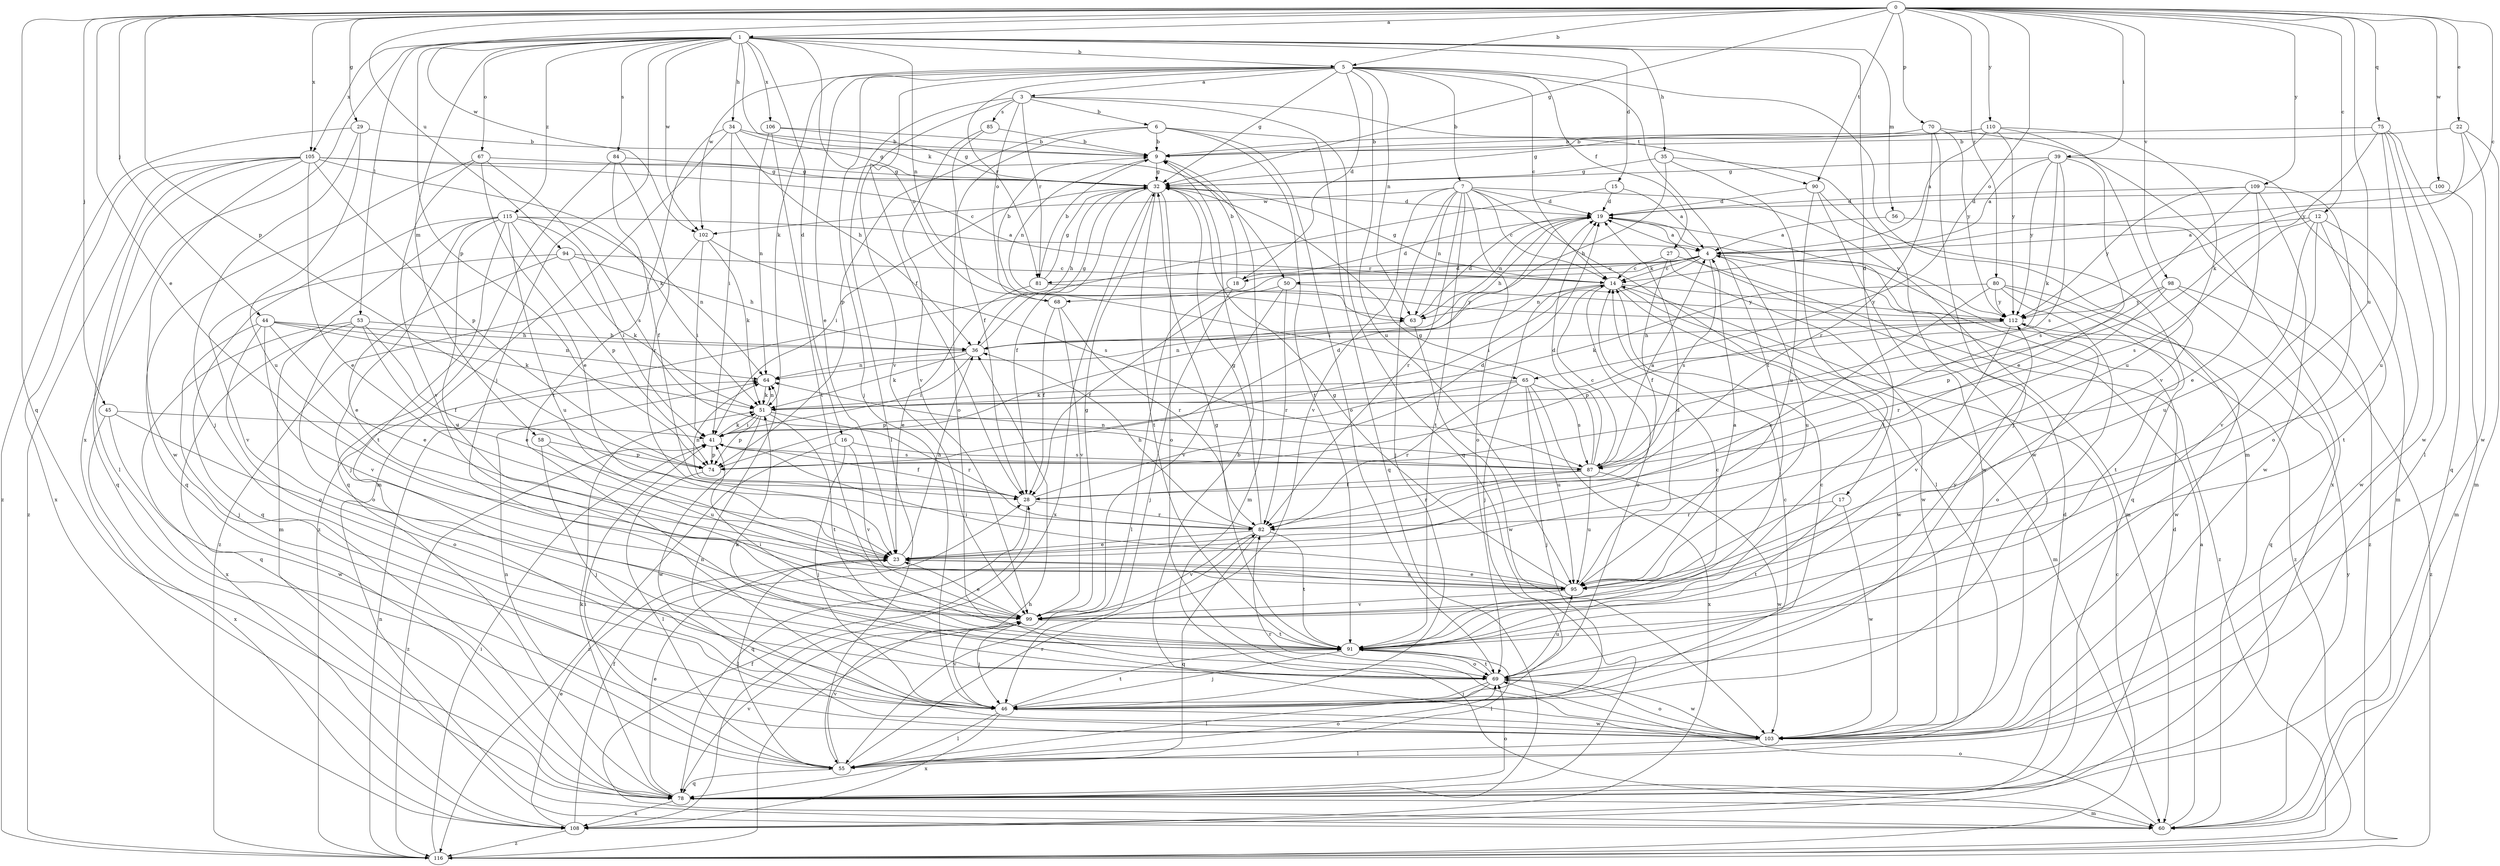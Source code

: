 strict digraph  {
0;
1;
3;
4;
5;
6;
7;
9;
12;
14;
15;
16;
17;
18;
19;
22;
23;
27;
28;
29;
32;
34;
35;
36;
39;
41;
44;
45;
46;
50;
51;
53;
55;
56;
58;
60;
63;
64;
65;
67;
68;
69;
70;
74;
75;
78;
80;
81;
82;
84;
85;
87;
90;
91;
94;
95;
98;
99;
100;
102;
103;
105;
106;
108;
109;
110;
112;
115;
116;
0 -> 1  [label=a];
0 -> 5  [label=b];
0 -> 12  [label=c];
0 -> 14  [label=c];
0 -> 22  [label=e];
0 -> 23  [label=e];
0 -> 29  [label=g];
0 -> 32  [label=g];
0 -> 39  [label=i];
0 -> 44  [label=j];
0 -> 45  [label=j];
0 -> 65  [label=o];
0 -> 70  [label=p];
0 -> 74  [label=p];
0 -> 75  [label=q];
0 -> 78  [label=q];
0 -> 80  [label=r];
0 -> 90  [label=t];
0 -> 94  [label=u];
0 -> 95  [label=u];
0 -> 98  [label=v];
0 -> 100  [label=w];
0 -> 102  [label=w];
0 -> 105  [label=x];
0 -> 109  [label=y];
0 -> 110  [label=y];
1 -> 5  [label=b];
1 -> 15  [label=d];
1 -> 16  [label=d];
1 -> 17  [label=d];
1 -> 34  [label=h];
1 -> 35  [label=h];
1 -> 46  [label=j];
1 -> 50  [label=k];
1 -> 53  [label=l];
1 -> 56  [label=m];
1 -> 58  [label=m];
1 -> 63  [label=n];
1 -> 65  [label=o];
1 -> 67  [label=o];
1 -> 74  [label=p];
1 -> 84  [label=s];
1 -> 102  [label=w];
1 -> 105  [label=x];
1 -> 106  [label=x];
1 -> 108  [label=x];
1 -> 115  [label=z];
3 -> 6  [label=b];
3 -> 55  [label=l];
3 -> 68  [label=o];
3 -> 78  [label=q];
3 -> 81  [label=r];
3 -> 85  [label=s];
3 -> 90  [label=t];
3 -> 99  [label=v];
4 -> 14  [label=c];
4 -> 18  [label=d];
4 -> 41  [label=i];
4 -> 50  [label=k];
4 -> 68  [label=o];
4 -> 81  [label=r];
4 -> 87  [label=s];
4 -> 95  [label=u];
4 -> 116  [label=z];
5 -> 3  [label=a];
5 -> 7  [label=b];
5 -> 14  [label=c];
5 -> 18  [label=d];
5 -> 23  [label=e];
5 -> 27  [label=f];
5 -> 28  [label=f];
5 -> 32  [label=g];
5 -> 46  [label=j];
5 -> 51  [label=k];
5 -> 60  [label=m];
5 -> 63  [label=n];
5 -> 81  [label=r];
5 -> 91  [label=t];
5 -> 95  [label=u];
5 -> 102  [label=w];
6 -> 9  [label=b];
6 -> 28  [label=f];
6 -> 69  [label=o];
6 -> 74  [label=p];
6 -> 78  [label=q];
6 -> 91  [label=t];
7 -> 14  [label=c];
7 -> 19  [label=d];
7 -> 46  [label=j];
7 -> 55  [label=l];
7 -> 60  [label=m];
7 -> 63  [label=n];
7 -> 69  [label=o];
7 -> 82  [label=r];
7 -> 91  [label=t];
7 -> 99  [label=v];
7 -> 102  [label=w];
9 -> 32  [label=g];
9 -> 60  [label=m];
9 -> 63  [label=n];
12 -> 4  [label=a];
12 -> 87  [label=s];
12 -> 91  [label=t];
12 -> 95  [label=u];
12 -> 99  [label=v];
12 -> 103  [label=w];
14 -> 32  [label=g];
14 -> 46  [label=j];
14 -> 60  [label=m];
14 -> 63  [label=n];
14 -> 69  [label=o];
14 -> 103  [label=w];
14 -> 112  [label=y];
15 -> 4  [label=a];
15 -> 19  [label=d];
15 -> 116  [label=z];
16 -> 46  [label=j];
16 -> 87  [label=s];
16 -> 99  [label=v];
16 -> 116  [label=z];
17 -> 82  [label=r];
17 -> 91  [label=t];
17 -> 103  [label=w];
18 -> 9  [label=b];
18 -> 19  [label=d];
18 -> 46  [label=j];
18 -> 55  [label=l];
19 -> 4  [label=a];
19 -> 36  [label=h];
19 -> 41  [label=i];
19 -> 63  [label=n];
19 -> 112  [label=y];
22 -> 9  [label=b];
22 -> 60  [label=m];
22 -> 103  [label=w];
22 -> 112  [label=y];
23 -> 36  [label=h];
23 -> 55  [label=l];
23 -> 95  [label=u];
27 -> 14  [label=c];
27 -> 28  [label=f];
27 -> 103  [label=w];
27 -> 116  [label=z];
28 -> 19  [label=d];
28 -> 64  [label=n];
28 -> 78  [label=q];
28 -> 82  [label=r];
29 -> 9  [label=b];
29 -> 46  [label=j];
29 -> 95  [label=u];
29 -> 116  [label=z];
32 -> 19  [label=d];
32 -> 28  [label=f];
32 -> 36  [label=h];
32 -> 41  [label=i];
32 -> 69  [label=o];
32 -> 91  [label=t];
32 -> 108  [label=x];
34 -> 9  [label=b];
34 -> 32  [label=g];
34 -> 36  [label=h];
34 -> 41  [label=i];
34 -> 60  [label=m];
34 -> 91  [label=t];
35 -> 32  [label=g];
35 -> 36  [label=h];
35 -> 95  [label=u];
35 -> 103  [label=w];
36 -> 32  [label=g];
36 -> 41  [label=i];
36 -> 51  [label=k];
36 -> 64  [label=n];
39 -> 4  [label=a];
39 -> 23  [label=e];
39 -> 32  [label=g];
39 -> 51  [label=k];
39 -> 60  [label=m];
39 -> 87  [label=s];
39 -> 112  [label=y];
41 -> 28  [label=f];
41 -> 51  [label=k];
41 -> 74  [label=p];
41 -> 87  [label=s];
41 -> 116  [label=z];
44 -> 23  [label=e];
44 -> 36  [label=h];
44 -> 46  [label=j];
44 -> 51  [label=k];
44 -> 64  [label=n];
44 -> 69  [label=o];
44 -> 99  [label=v];
45 -> 41  [label=i];
45 -> 69  [label=o];
45 -> 103  [label=w];
45 -> 108  [label=x];
46 -> 14  [label=c];
46 -> 55  [label=l];
46 -> 91  [label=t];
46 -> 99  [label=v];
46 -> 103  [label=w];
46 -> 108  [label=x];
50 -> 28  [label=f];
50 -> 82  [label=r];
50 -> 99  [label=v];
50 -> 112  [label=y];
51 -> 41  [label=i];
51 -> 64  [label=n];
51 -> 74  [label=p];
51 -> 82  [label=r];
51 -> 91  [label=t];
51 -> 103  [label=w];
53 -> 23  [label=e];
53 -> 28  [label=f];
53 -> 36  [label=h];
53 -> 69  [label=o];
53 -> 78  [label=q];
53 -> 108  [label=x];
55 -> 41  [label=i];
55 -> 64  [label=n];
55 -> 69  [label=o];
55 -> 78  [label=q];
55 -> 82  [label=r];
55 -> 99  [label=v];
56 -> 4  [label=a];
56 -> 116  [label=z];
58 -> 46  [label=j];
58 -> 74  [label=p];
58 -> 95  [label=u];
60 -> 4  [label=a];
60 -> 28  [label=f];
60 -> 69  [label=o];
60 -> 112  [label=y];
63 -> 19  [label=d];
63 -> 64  [label=n];
63 -> 103  [label=w];
64 -> 51  [label=k];
65 -> 46  [label=j];
65 -> 51  [label=k];
65 -> 74  [label=p];
65 -> 82  [label=r];
65 -> 87  [label=s];
65 -> 95  [label=u];
65 -> 108  [label=x];
67 -> 23  [label=e];
67 -> 32  [label=g];
67 -> 78  [label=q];
67 -> 87  [label=s];
67 -> 99  [label=v];
68 -> 9  [label=b];
68 -> 28  [label=f];
68 -> 82  [label=r];
68 -> 99  [label=v];
69 -> 14  [label=c];
69 -> 46  [label=j];
69 -> 51  [label=k];
69 -> 55  [label=l];
69 -> 91  [label=t];
69 -> 95  [label=u];
69 -> 103  [label=w];
70 -> 9  [label=b];
70 -> 46  [label=j];
70 -> 82  [label=r];
70 -> 108  [label=x];
70 -> 112  [label=y];
74 -> 19  [label=d];
74 -> 55  [label=l];
75 -> 9  [label=b];
75 -> 51  [label=k];
75 -> 55  [label=l];
75 -> 78  [label=q];
75 -> 95  [label=u];
75 -> 103  [label=w];
78 -> 19  [label=d];
78 -> 23  [label=e];
78 -> 51  [label=k];
78 -> 60  [label=m];
78 -> 69  [label=o];
78 -> 99  [label=v];
78 -> 108  [label=x];
80 -> 23  [label=e];
80 -> 46  [label=j];
80 -> 51  [label=k];
80 -> 91  [label=t];
80 -> 103  [label=w];
80 -> 112  [label=y];
81 -> 9  [label=b];
81 -> 23  [label=e];
81 -> 32  [label=g];
81 -> 112  [label=y];
82 -> 23  [label=e];
82 -> 32  [label=g];
82 -> 36  [label=h];
82 -> 78  [label=q];
82 -> 91  [label=t];
82 -> 99  [label=v];
84 -> 28  [label=f];
84 -> 32  [label=g];
84 -> 78  [label=q];
84 -> 82  [label=r];
85 -> 9  [label=b];
85 -> 69  [label=o];
85 -> 99  [label=v];
87 -> 4  [label=a];
87 -> 14  [label=c];
87 -> 19  [label=d];
87 -> 28  [label=f];
87 -> 32  [label=g];
87 -> 64  [label=n];
87 -> 82  [label=r];
87 -> 95  [label=u];
87 -> 103  [label=w];
90 -> 19  [label=d];
90 -> 78  [label=q];
90 -> 91  [label=t];
90 -> 103  [label=w];
91 -> 14  [label=c];
91 -> 32  [label=g];
91 -> 41  [label=i];
91 -> 46  [label=j];
91 -> 55  [label=l];
91 -> 69  [label=o];
91 -> 112  [label=y];
94 -> 14  [label=c];
94 -> 23  [label=e];
94 -> 36  [label=h];
94 -> 51  [label=k];
94 -> 99  [label=v];
95 -> 4  [label=a];
95 -> 19  [label=d];
95 -> 23  [label=e];
95 -> 32  [label=g];
95 -> 41  [label=i];
95 -> 99  [label=v];
98 -> 74  [label=p];
98 -> 78  [label=q];
98 -> 82  [label=r];
98 -> 112  [label=y];
98 -> 116  [label=z];
99 -> 23  [label=e];
99 -> 32  [label=g];
99 -> 46  [label=j];
99 -> 91  [label=t];
100 -> 19  [label=d];
100 -> 60  [label=m];
102 -> 41  [label=i];
102 -> 51  [label=k];
102 -> 87  [label=s];
102 -> 116  [label=z];
103 -> 9  [label=b];
103 -> 55  [label=l];
103 -> 64  [label=n];
103 -> 69  [label=o];
103 -> 82  [label=r];
105 -> 14  [label=c];
105 -> 23  [label=e];
105 -> 32  [label=g];
105 -> 51  [label=k];
105 -> 55  [label=l];
105 -> 74  [label=p];
105 -> 78  [label=q];
105 -> 103  [label=w];
105 -> 108  [label=x];
105 -> 116  [label=z];
106 -> 9  [label=b];
106 -> 32  [label=g];
106 -> 64  [label=n];
106 -> 91  [label=t];
108 -> 19  [label=d];
108 -> 23  [label=e];
108 -> 28  [label=f];
108 -> 116  [label=z];
109 -> 19  [label=d];
109 -> 23  [label=e];
109 -> 69  [label=o];
109 -> 87  [label=s];
109 -> 103  [label=w];
109 -> 112  [label=y];
110 -> 4  [label=a];
110 -> 9  [label=b];
110 -> 32  [label=g];
110 -> 95  [label=u];
110 -> 99  [label=v];
110 -> 112  [label=y];
112 -> 36  [label=h];
112 -> 69  [label=o];
112 -> 74  [label=p];
112 -> 99  [label=v];
115 -> 4  [label=a];
115 -> 41  [label=i];
115 -> 46  [label=j];
115 -> 60  [label=m];
115 -> 64  [label=n];
115 -> 74  [label=p];
115 -> 78  [label=q];
115 -> 91  [label=t];
115 -> 95  [label=u];
115 -> 99  [label=v];
116 -> 14  [label=c];
116 -> 36  [label=h];
116 -> 41  [label=i];
116 -> 64  [label=n];
}
